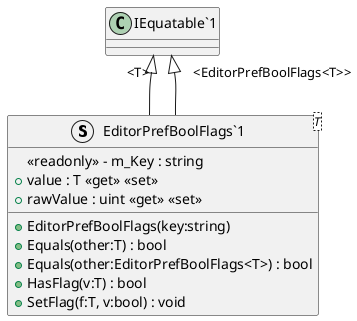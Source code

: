 @startuml
struct "EditorPrefBoolFlags`1"<T> {
    <<readonly>> - m_Key : string
    + value : T <<get>> <<set>>
    + rawValue : uint <<get>> <<set>>
    + EditorPrefBoolFlags(key:string)
    + Equals(other:T) : bool
    + Equals(other:EditorPrefBoolFlags<T>) : bool
    + HasFlag(v:T) : bool
    + SetFlag(f:T, v:bool) : void
}
"IEquatable`1" "<T>" <|-- "EditorPrefBoolFlags`1"
"IEquatable`1" "<EditorPrefBoolFlags<T>>" <|-- "EditorPrefBoolFlags`1"
@enduml
